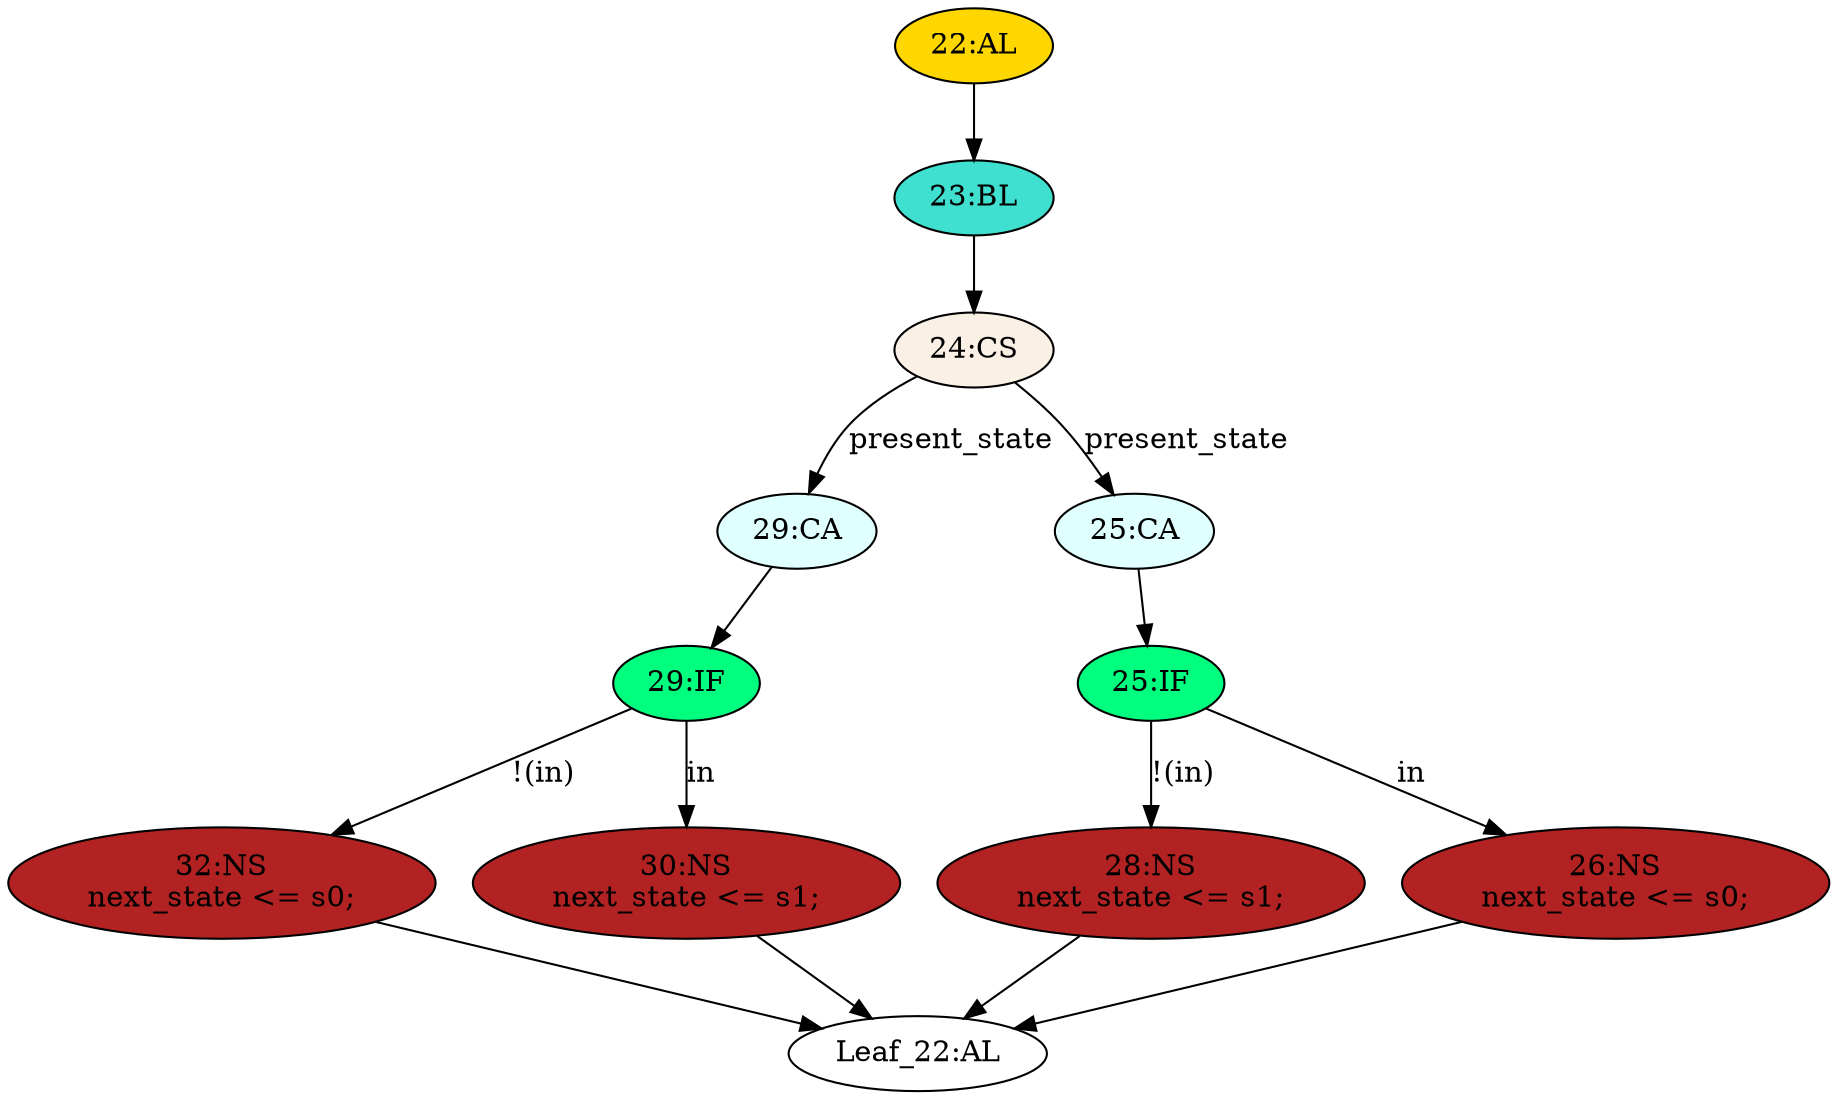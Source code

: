 strict digraph "" {
	node [label="\N"];
	"22:AL"	[ast="<pyverilog.vparser.ast.Always object at 0x7fd36a6cc1d0>",
		clk_sens=True,
		fillcolor=gold,
		label="22:AL",
		sens="['clk']",
		statements="[]",
		style=filled,
		typ=Always,
		use_var="['present_state', 'in']"];
	"23:BL"	[ast="<pyverilog.vparser.ast.Block object at 0x7fd36a6cc2d0>",
		fillcolor=turquoise,
		label="23:BL",
		statements="[]",
		style=filled,
		typ=Block];
	"22:AL" -> "23:BL"	[cond="[]",
		lineno=None];
	"29:CA"	[ast="<pyverilog.vparser.ast.Case object at 0x7fd36a6cc810>",
		fillcolor=lightcyan,
		label="29:CA",
		statements="[]",
		style=filled,
		typ=Case];
	"29:IF"	[ast="<pyverilog.vparser.ast.IfStatement object at 0x7fd36a6cc890>",
		fillcolor=springgreen,
		label="29:IF",
		statements="[]",
		style=filled,
		typ=IfStatement];
	"29:CA" -> "29:IF"	[cond="[]",
		lineno=None];
	"32:NS"	[ast="<pyverilog.vparser.ast.NonblockingSubstitution object at 0x7fd36a6cc8d0>",
		fillcolor=firebrick,
		label="32:NS
next_state <= s0;",
		statements="[<pyverilog.vparser.ast.NonblockingSubstitution object at 0x7fd36a6cc8d0>]",
		style=filled,
		typ=NonblockingSubstitution];
	"29:IF" -> "32:NS"	[cond="['in']",
		label="!(in)",
		lineno=29];
	"30:NS"	[ast="<pyverilog.vparser.ast.NonblockingSubstitution object at 0x7fd36a6cca10>",
		fillcolor=firebrick,
		label="30:NS
next_state <= s1;",
		statements="[<pyverilog.vparser.ast.NonblockingSubstitution object at 0x7fd36a6cca10>]",
		style=filled,
		typ=NonblockingSubstitution];
	"29:IF" -> "30:NS"	[cond="['in']",
		label=in,
		lineno=29];
	"25:CA"	[ast="<pyverilog.vparser.ast.Case object at 0x7fd36a6cc3d0>",
		fillcolor=lightcyan,
		label="25:CA",
		statements="[]",
		style=filled,
		typ=Case];
	"25:IF"	[ast="<pyverilog.vparser.ast.IfStatement object at 0x7fd36a6cc450>",
		fillcolor=springgreen,
		label="25:IF",
		statements="[]",
		style=filled,
		typ=IfStatement];
	"25:CA" -> "25:IF"	[cond="[]",
		lineno=None];
	"Leaf_22:AL"	[def_var="['next_state']",
		label="Leaf_22:AL"];
	"32:NS" -> "Leaf_22:AL"	[cond="[]",
		lineno=None];
	"28:NS"	[ast="<pyverilog.vparser.ast.NonblockingSubstitution object at 0x7fd36a6cc4d0>",
		fillcolor=firebrick,
		label="28:NS
next_state <= s1;",
		statements="[<pyverilog.vparser.ast.NonblockingSubstitution object at 0x7fd36a6cc4d0>]",
		style=filled,
		typ=NonblockingSubstitution];
	"28:NS" -> "Leaf_22:AL"	[cond="[]",
		lineno=None];
	"30:NS" -> "Leaf_22:AL"	[cond="[]",
		lineno=None];
	"24:CS"	[ast="<pyverilog.vparser.ast.CaseStatement object at 0x7fd36a6cc310>",
		fillcolor=linen,
		label="24:CS",
		statements="[]",
		style=filled,
		typ=CaseStatement];
	"24:CS" -> "29:CA"	[cond="['present_state']",
		label=present_state,
		lineno=24];
	"24:CS" -> "25:CA"	[cond="['present_state']",
		label=present_state,
		lineno=24];
	"25:IF" -> "28:NS"	[cond="['in']",
		label="!(in)",
		lineno=25];
	"26:NS"	[ast="<pyverilog.vparser.ast.NonblockingSubstitution object at 0x7fd36a6cc690>",
		fillcolor=firebrick,
		label="26:NS
next_state <= s0;",
		statements="[<pyverilog.vparser.ast.NonblockingSubstitution object at 0x7fd36a6cc690>]",
		style=filled,
		typ=NonblockingSubstitution];
	"25:IF" -> "26:NS"	[cond="['in']",
		label=in,
		lineno=25];
	"26:NS" -> "Leaf_22:AL"	[cond="[]",
		lineno=None];
	"23:BL" -> "24:CS"	[cond="[]",
		lineno=None];
}

